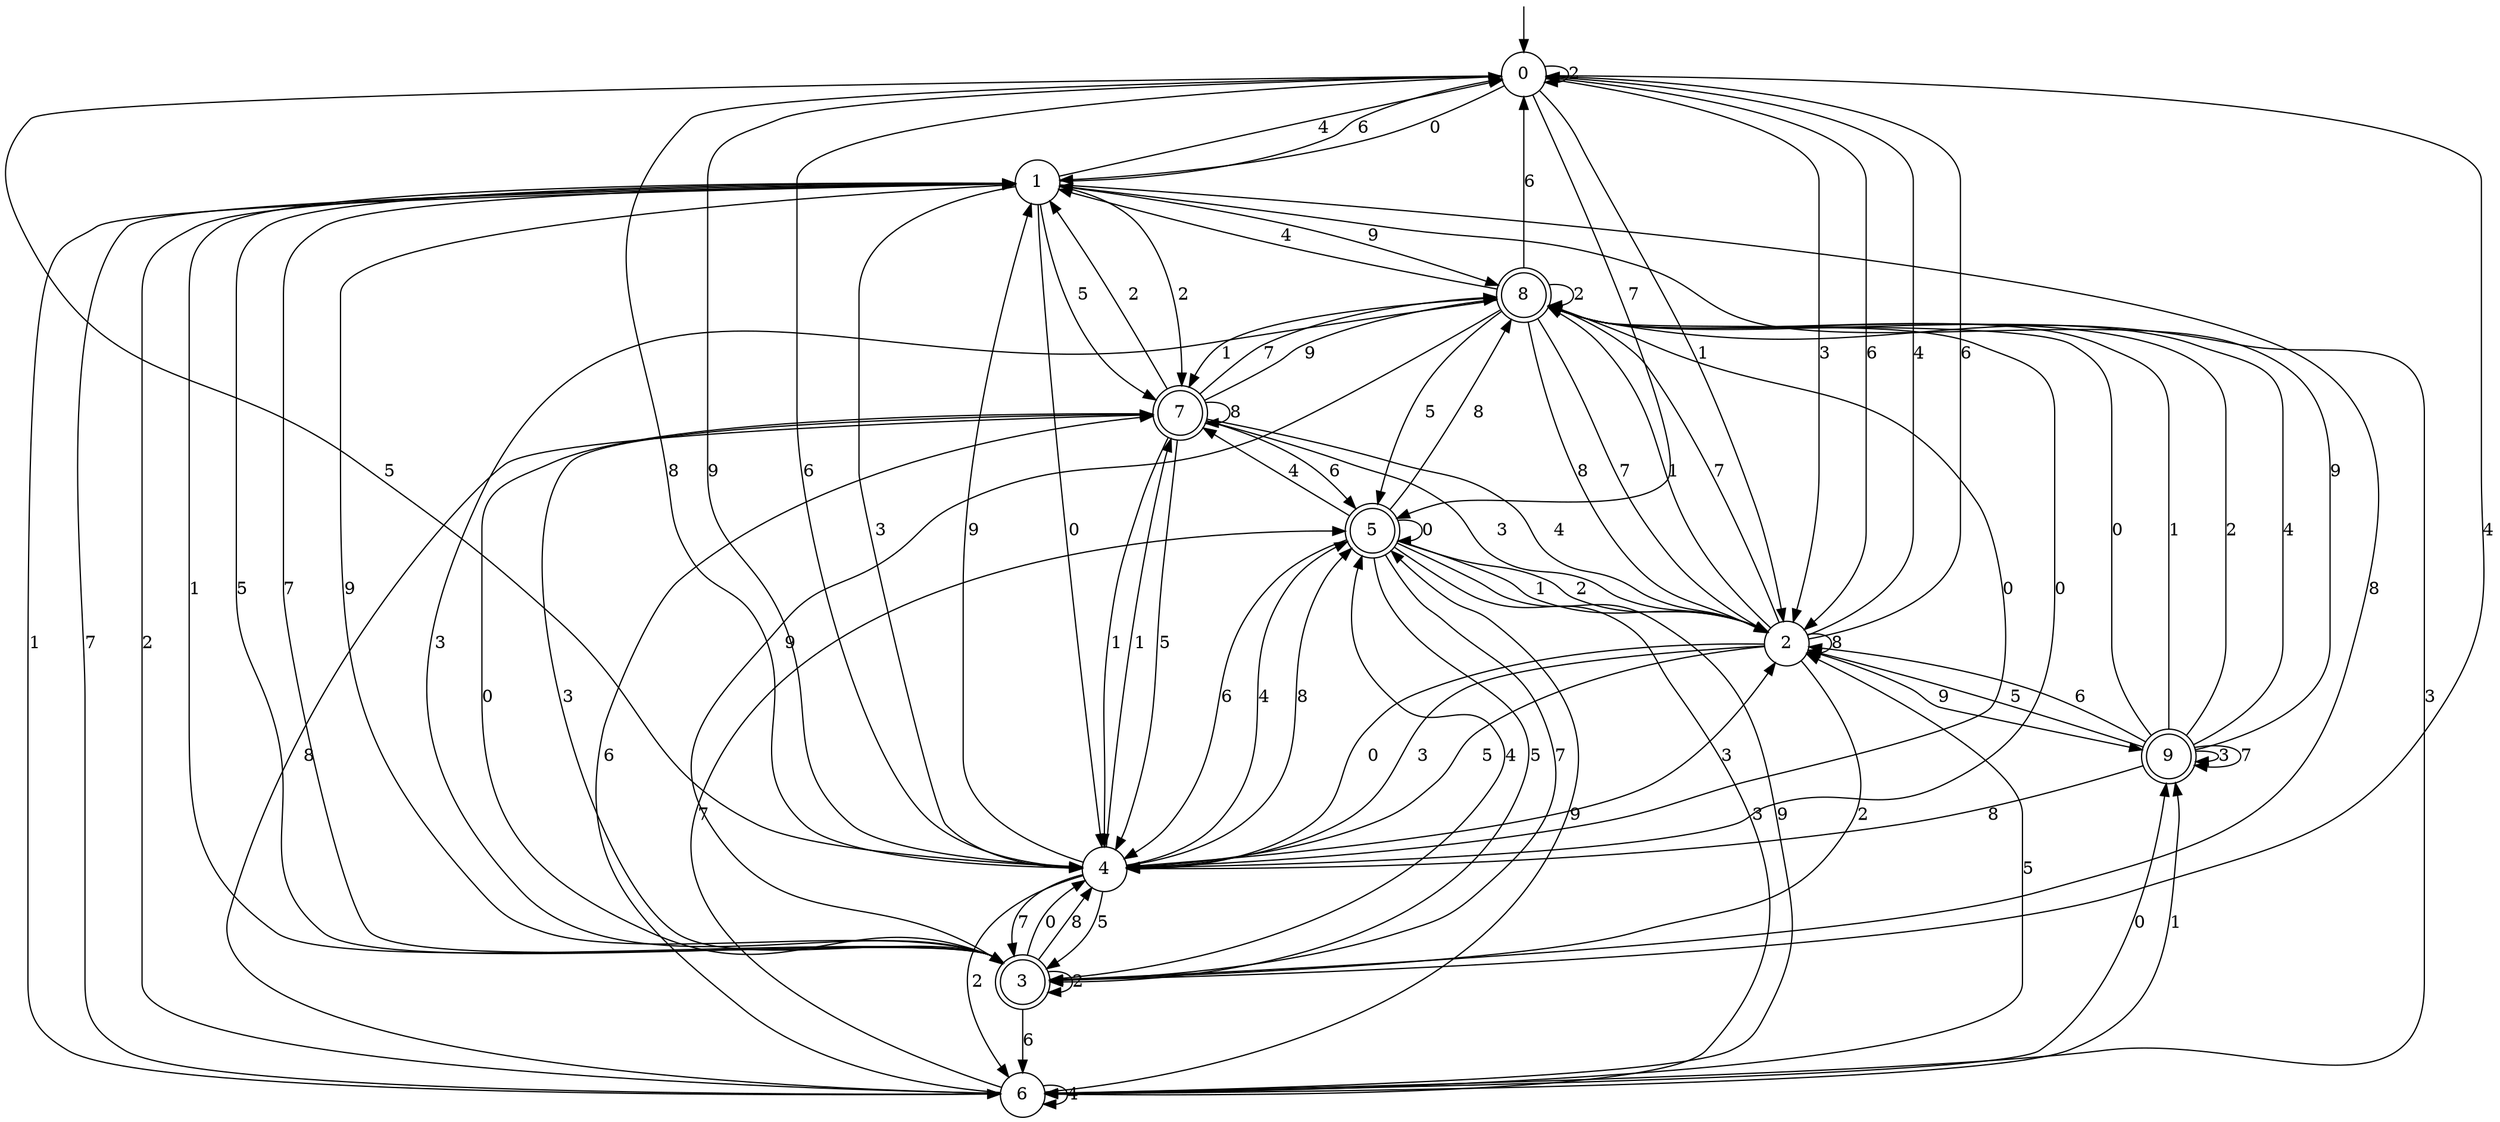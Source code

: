 digraph g {

	s0 [shape="circle" label="0"];
	s1 [shape="circle" label="1"];
	s2 [shape="circle" label="2"];
	s3 [shape="doublecircle" label="3"];
	s4 [shape="circle" label="4"];
	s5 [shape="doublecircle" label="5"];
	s6 [shape="circle" label="6"];
	s7 [shape="doublecircle" label="7"];
	s8 [shape="doublecircle" label="8"];
	s9 [shape="doublecircle" label="9"];
	s0 -> s1 [label="0"];
	s0 -> s2 [label="1"];
	s0 -> s0 [label="2"];
	s0 -> s2 [label="3"];
	s0 -> s3 [label="4"];
	s0 -> s4 [label="5"];
	s0 -> s2 [label="6"];
	s0 -> s5 [label="7"];
	s0 -> s4 [label="8"];
	s0 -> s4 [label="9"];
	s1 -> s4 [label="0"];
	s1 -> s6 [label="1"];
	s1 -> s7 [label="2"];
	s1 -> s4 [label="3"];
	s1 -> s0 [label="4"];
	s1 -> s7 [label="5"];
	s1 -> s0 [label="6"];
	s1 -> s6 [label="7"];
	s1 -> s3 [label="8"];
	s1 -> s8 [label="9"];
	s2 -> s4 [label="0"];
	s2 -> s8 [label="1"];
	s2 -> s3 [label="2"];
	s2 -> s4 [label="3"];
	s2 -> s0 [label="4"];
	s2 -> s4 [label="5"];
	s2 -> s0 [label="6"];
	s2 -> s8 [label="7"];
	s2 -> s2 [label="8"];
	s2 -> s9 [label="9"];
	s3 -> s4 [label="0"];
	s3 -> s1 [label="1"];
	s3 -> s3 [label="2"];
	s3 -> s7 [label="3"];
	s3 -> s5 [label="4"];
	s3 -> s1 [label="5"];
	s3 -> s6 [label="6"];
	s3 -> s1 [label="7"];
	s3 -> s4 [label="8"];
	s3 -> s1 [label="9"];
	s4 -> s8 [label="0"];
	s4 -> s7 [label="1"];
	s4 -> s6 [label="2"];
	s4 -> s2 [label="3"];
	s4 -> s5 [label="4"];
	s4 -> s3 [label="5"];
	s4 -> s0 [label="6"];
	s4 -> s3 [label="7"];
	s4 -> s5 [label="8"];
	s4 -> s1 [label="9"];
	s5 -> s5 [label="0"];
	s5 -> s2 [label="1"];
	s5 -> s2 [label="2"];
	s5 -> s6 [label="3"];
	s5 -> s7 [label="4"];
	s5 -> s3 [label="5"];
	s5 -> s4 [label="6"];
	s5 -> s3 [label="7"];
	s5 -> s8 [label="8"];
	s5 -> s6 [label="9"];
	s6 -> s9 [label="0"];
	s6 -> s9 [label="1"];
	s6 -> s1 [label="2"];
	s6 -> s8 [label="3"];
	s6 -> s6 [label="4"];
	s6 -> s2 [label="5"];
	s6 -> s7 [label="6"];
	s6 -> s5 [label="7"];
	s6 -> s7 [label="8"];
	s6 -> s5 [label="9"];
	s7 -> s3 [label="0"];
	s7 -> s4 [label="1"];
	s7 -> s1 [label="2"];
	s7 -> s2 [label="3"];
	s7 -> s2 [label="4"];
	s7 -> s4 [label="5"];
	s7 -> s5 [label="6"];
	s7 -> s8 [label="7"];
	s7 -> s7 [label="8"];
	s7 -> s8 [label="9"];
	s8 -> s4 [label="0"];
	s8 -> s7 [label="1"];
	s8 -> s8 [label="2"];
	s8 -> s3 [label="3"];
	s8 -> s1 [label="4"];
	s8 -> s5 [label="5"];
	s8 -> s0 [label="6"];
	s8 -> s2 [label="7"];
	s8 -> s2 [label="8"];
	s8 -> s3 [label="9"];
	s9 -> s8 [label="0"];
	s9 -> s8 [label="1"];
	s9 -> s8 [label="2"];
	s9 -> s9 [label="3"];
	s9 -> s8 [label="4"];
	s9 -> s2 [label="5"];
	s9 -> s2 [label="6"];
	s9 -> s9 [label="7"];
	s9 -> s4 [label="8"];
	s9 -> s1 [label="9"];

__start0 [label="" shape="none" width="0" height="0"];
__start0 -> s0;

}
